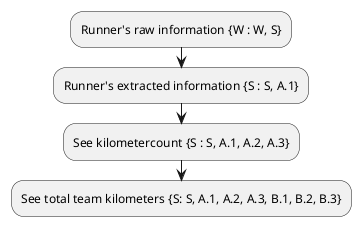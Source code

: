 @startuml

:Runner's raw information {W : W, S};
:Runner's extracted information {S : S, A.1};
:See kilometercount {S : S, A.1, A.2, A.3};
:See total team kilometers {S: S, A.1, A.2, A.3, B.1, B.2, B.3};

@enduml